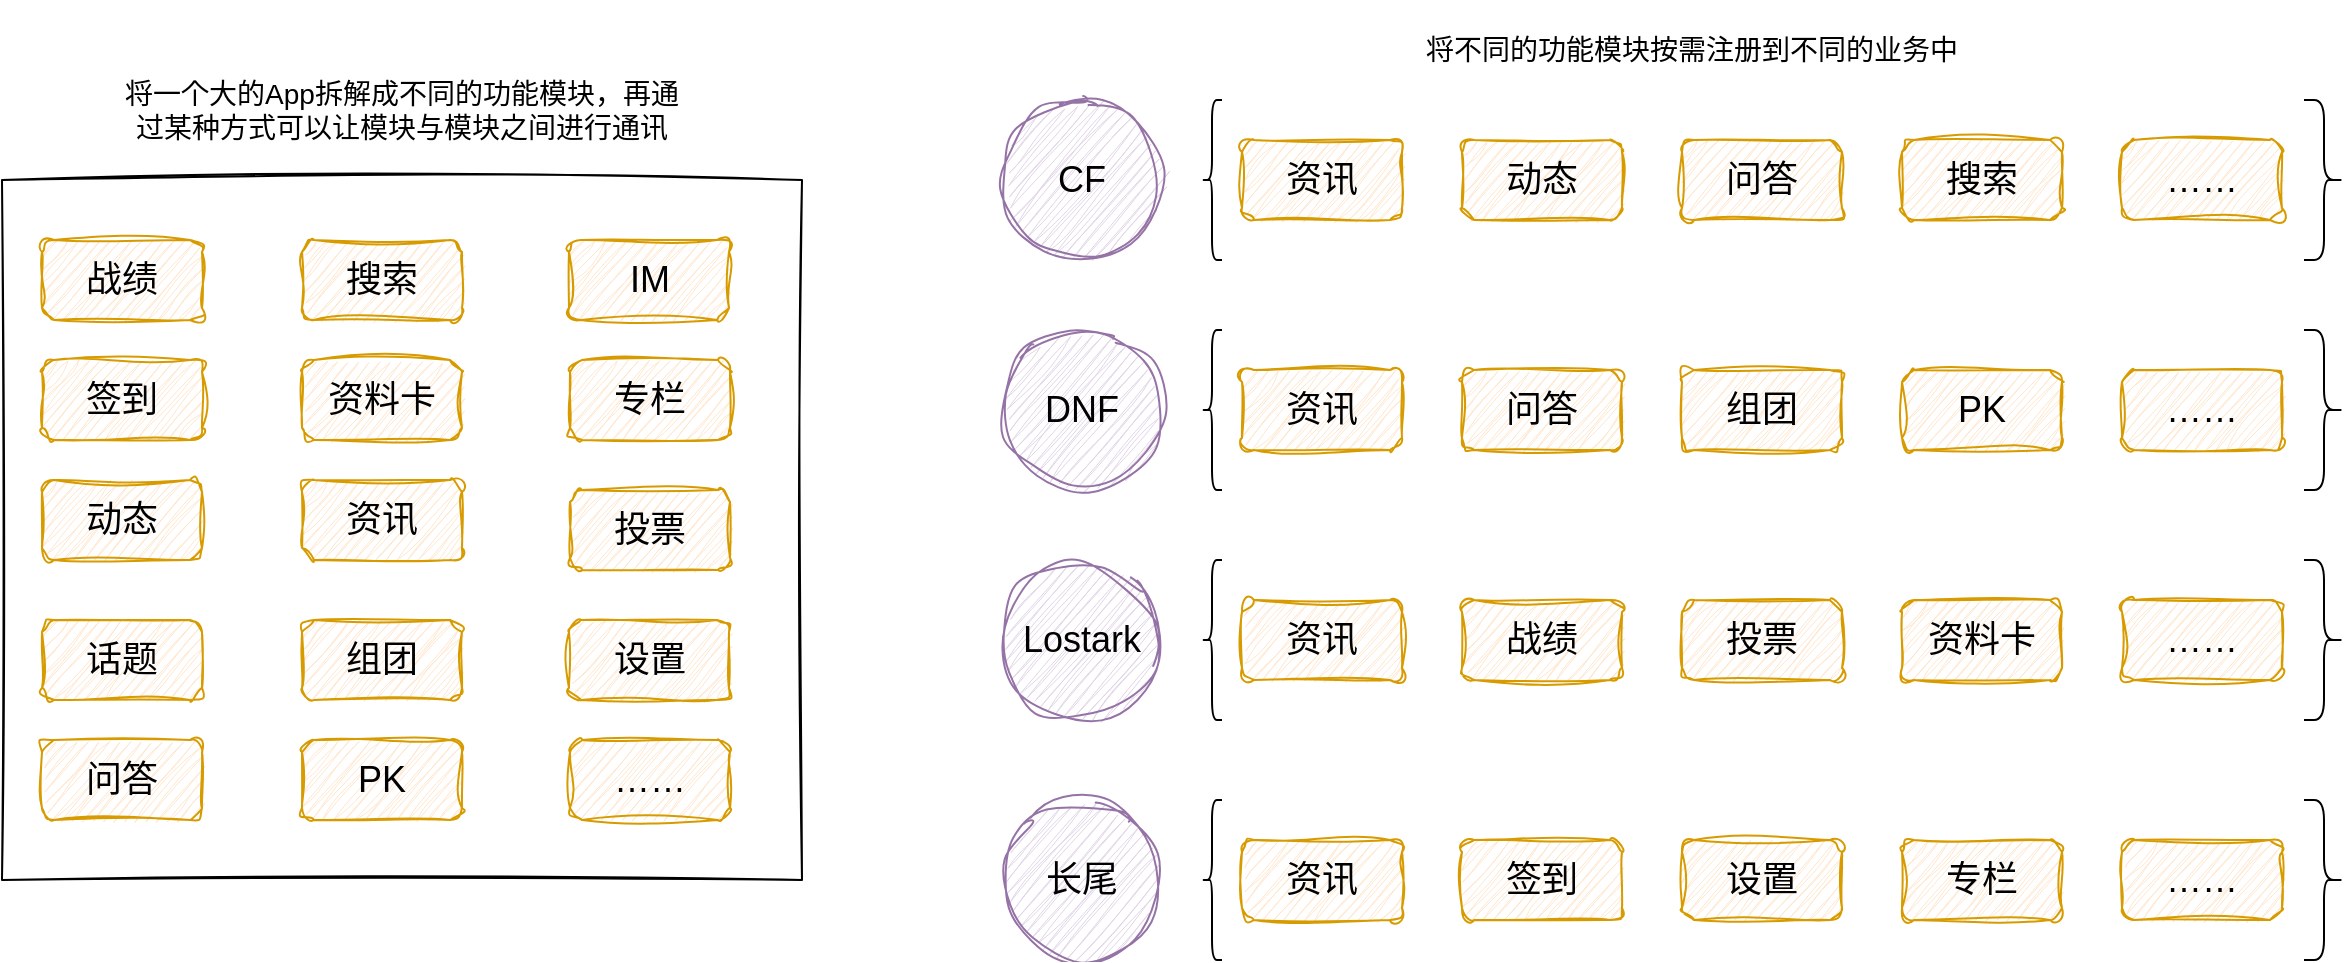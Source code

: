 <mxfile version="21.3.7" type="github">
  <diagram name="第 1 页" id="VlbDRRU05p334B86dTlG">
    <mxGraphModel dx="1242" dy="795" grid="1" gridSize="10" guides="1" tooltips="1" connect="1" arrows="1" fold="1" page="1" pageScale="1" pageWidth="827" pageHeight="1169" math="0" shadow="0">
      <root>
        <mxCell id="0" />
        <mxCell id="1" parent="0" />
        <mxCell id="4rPt64J2OixNxiuJa1zP-12" value="" style="rounded=0;whiteSpace=wrap;html=1;sketch=1;curveFitting=1;jiggle=2;" vertex="1" parent="1">
          <mxGeometry x="90" y="110" width="400" height="350" as="geometry" />
        </mxCell>
        <mxCell id="4rPt64J2OixNxiuJa1zP-2" value="&lt;font style=&quot;font-size: 18px;&quot;&gt;战绩&lt;/font&gt;" style="rounded=1;whiteSpace=wrap;html=1;fillColor=#ffe6cc;strokeColor=#d79b00;sketch=1;curveFitting=1;jiggle=2;" vertex="1" parent="1">
          <mxGeometry x="110" y="140" width="80" height="40" as="geometry" />
        </mxCell>
        <mxCell id="4rPt64J2OixNxiuJa1zP-3" value="&lt;font style=&quot;font-size: 18px;&quot;&gt;签到&lt;/font&gt;" style="rounded=1;whiteSpace=wrap;html=1;fillColor=#ffe6cc;strokeColor=#d79b00;sketch=1;curveFitting=1;jiggle=2;" vertex="1" parent="1">
          <mxGeometry x="110" y="200" width="80" height="40" as="geometry" />
        </mxCell>
        <mxCell id="4rPt64J2OixNxiuJa1zP-4" value="&lt;font style=&quot;font-size: 18px;&quot;&gt;动态&lt;/font&gt;" style="rounded=1;whiteSpace=wrap;html=1;fillColor=#ffe6cc;strokeColor=#d79b00;sketch=1;curveFitting=1;jiggle=2;" vertex="1" parent="1">
          <mxGeometry x="110" y="260" width="80" height="40" as="geometry" />
        </mxCell>
        <mxCell id="4rPt64J2OixNxiuJa1zP-5" value="&lt;font style=&quot;font-size: 18px;&quot;&gt;话题&lt;/font&gt;" style="rounded=1;whiteSpace=wrap;html=1;fillColor=#ffe6cc;strokeColor=#d79b00;sketch=1;curveFitting=1;jiggle=2;" vertex="1" parent="1">
          <mxGeometry x="110" y="330" width="80" height="40" as="geometry" />
        </mxCell>
        <mxCell id="4rPt64J2OixNxiuJa1zP-6" value="&lt;font style=&quot;font-size: 18px;&quot;&gt;问答&lt;/font&gt;" style="rounded=1;whiteSpace=wrap;html=1;fillColor=#ffe6cc;strokeColor=#d79b00;sketch=1;curveFitting=1;jiggle=2;" vertex="1" parent="1">
          <mxGeometry x="110" y="390" width="80" height="40" as="geometry" />
        </mxCell>
        <mxCell id="4rPt64J2OixNxiuJa1zP-7" value="&lt;font style=&quot;font-size: 18px;&quot;&gt;资料卡&lt;/font&gt;" style="rounded=1;whiteSpace=wrap;html=1;fillColor=#ffe6cc;strokeColor=#d79b00;sketch=1;curveFitting=1;jiggle=2;" vertex="1" parent="1">
          <mxGeometry x="240" y="200" width="80" height="40" as="geometry" />
        </mxCell>
        <mxCell id="4rPt64J2OixNxiuJa1zP-8" value="&lt;span style=&quot;font-size: 18px;&quot;&gt;搜索&lt;/span&gt;" style="rounded=1;whiteSpace=wrap;html=1;fillColor=#ffe6cc;strokeColor=#d79b00;sketch=1;curveFitting=1;jiggle=2;" vertex="1" parent="1">
          <mxGeometry x="240" y="140" width="80" height="40" as="geometry" />
        </mxCell>
        <mxCell id="4rPt64J2OixNxiuJa1zP-9" value="&lt;font style=&quot;font-size: 18px;&quot;&gt;资讯&lt;/font&gt;" style="rounded=1;whiteSpace=wrap;html=1;fillColor=#ffe6cc;strokeColor=#d79b00;sketch=1;curveFitting=1;jiggle=2;" vertex="1" parent="1">
          <mxGeometry x="240" y="260" width="80" height="40" as="geometry" />
        </mxCell>
        <mxCell id="4rPt64J2OixNxiuJa1zP-10" value="&lt;font style=&quot;font-size: 18px;&quot;&gt;组团&lt;/font&gt;" style="rounded=1;whiteSpace=wrap;html=1;fillColor=#ffe6cc;strokeColor=#d79b00;sketch=1;curveFitting=1;jiggle=2;" vertex="1" parent="1">
          <mxGeometry x="240" y="330" width="80" height="40" as="geometry" />
        </mxCell>
        <mxCell id="4rPt64J2OixNxiuJa1zP-11" value="&lt;font style=&quot;font-size: 18px;&quot;&gt;……&lt;/font&gt;" style="rounded=1;whiteSpace=wrap;html=1;fillColor=#ffe6cc;strokeColor=#d79b00;sketch=1;curveFitting=1;jiggle=2;" vertex="1" parent="1">
          <mxGeometry x="374" y="390" width="80" height="40" as="geometry" />
        </mxCell>
        <mxCell id="4rPt64J2OixNxiuJa1zP-13" value="将一个大的App拆解成不同的功能模块，再通过某种方式可以让模块与模块之间进行通讯" style="text;html=1;strokeColor=none;fillColor=none;align=center;verticalAlign=middle;whiteSpace=wrap;rounded=0;fontSize=14;" vertex="1" parent="1">
          <mxGeometry x="145" y="50" width="290" height="50" as="geometry" />
        </mxCell>
        <mxCell id="4rPt64J2OixNxiuJa1zP-14" value="&lt;font style=&quot;font-size: 18px;&quot;&gt;IM&lt;/font&gt;" style="rounded=1;whiteSpace=wrap;html=1;fillColor=#ffe6cc;strokeColor=#d79b00;sketch=1;curveFitting=1;jiggle=2;" vertex="1" parent="1">
          <mxGeometry x="373.5" y="140" width="80" height="40" as="geometry" />
        </mxCell>
        <mxCell id="4rPt64J2OixNxiuJa1zP-15" value="&lt;font style=&quot;font-size: 18px;&quot;&gt;专栏&lt;/font&gt;" style="rounded=1;whiteSpace=wrap;html=1;fillColor=#ffe6cc;strokeColor=#d79b00;sketch=1;curveFitting=1;jiggle=2;" vertex="1" parent="1">
          <mxGeometry x="374" y="200" width="80" height="40" as="geometry" />
        </mxCell>
        <mxCell id="4rPt64J2OixNxiuJa1zP-17" value="&lt;span style=&quot;font-size: 18px;&quot;&gt;投票&lt;/span&gt;" style="rounded=1;whiteSpace=wrap;html=1;fillColor=#ffe6cc;strokeColor=#d79b00;sketch=1;curveFitting=1;jiggle=2;" vertex="1" parent="1">
          <mxGeometry x="374" y="265" width="80" height="40" as="geometry" />
        </mxCell>
        <mxCell id="4rPt64J2OixNxiuJa1zP-18" value="&lt;font style=&quot;font-size: 18px;&quot;&gt;设置&lt;/font&gt;" style="rounded=1;whiteSpace=wrap;html=1;fillColor=#ffe6cc;strokeColor=#d79b00;sketch=1;curveFitting=1;jiggle=2;" vertex="1" parent="1">
          <mxGeometry x="373.5" y="330" width="80" height="40" as="geometry" />
        </mxCell>
        <mxCell id="4rPt64J2OixNxiuJa1zP-19" value="&lt;font style=&quot;font-size: 18px;&quot;&gt;PK&lt;/font&gt;" style="rounded=1;whiteSpace=wrap;html=1;fillColor=#ffe6cc;strokeColor=#d79b00;sketch=1;curveFitting=1;jiggle=2;" vertex="1" parent="1">
          <mxGeometry x="240" y="390" width="80" height="40" as="geometry" />
        </mxCell>
        <mxCell id="4rPt64J2OixNxiuJa1zP-20" value="&lt;font style=&quot;font-size: 18px;&quot;&gt;CF&lt;/font&gt;" style="ellipse;whiteSpace=wrap;html=1;aspect=fixed;fillColor=#e1d5e7;strokeColor=#9673a6;shadow=0;sketch=1;curveFitting=1;jiggle=2;" vertex="1" parent="1">
          <mxGeometry x="590" y="70" width="80" height="80" as="geometry" />
        </mxCell>
        <mxCell id="4rPt64J2OixNxiuJa1zP-21" value="&lt;font style=&quot;font-size: 18px;&quot;&gt;DNF&lt;/font&gt;" style="ellipse;whiteSpace=wrap;html=1;aspect=fixed;fillColor=#e1d5e7;strokeColor=#9673a6;shadow=0;sketch=1;curveFitting=1;jiggle=2;" vertex="1" parent="1">
          <mxGeometry x="590" y="185" width="80" height="80" as="geometry" />
        </mxCell>
        <mxCell id="4rPt64J2OixNxiuJa1zP-22" value="&lt;font style=&quot;font-size: 18px;&quot;&gt;Lostark&lt;/font&gt;" style="ellipse;whiteSpace=wrap;html=1;aspect=fixed;fillColor=#e1d5e7;strokeColor=#9673a6;shadow=0;sketch=1;curveFitting=1;jiggle=2;" vertex="1" parent="1">
          <mxGeometry x="590" y="300" width="80" height="80" as="geometry" />
        </mxCell>
        <mxCell id="4rPt64J2OixNxiuJa1zP-23" value="&lt;span style=&quot;font-size: 18px;&quot;&gt;长尾&lt;/span&gt;" style="ellipse;whiteSpace=wrap;html=1;aspect=fixed;fillColor=#e1d5e7;strokeColor=#9673a6;shadow=0;sketch=1;curveFitting=1;jiggle=2;" vertex="1" parent="1">
          <mxGeometry x="590" y="420" width="80" height="80" as="geometry" />
        </mxCell>
        <mxCell id="4rPt64J2OixNxiuJa1zP-24" value="" style="shape=curlyBracket;whiteSpace=wrap;html=1;rounded=1;labelPosition=left;verticalLabelPosition=middle;align=right;verticalAlign=middle;" vertex="1" parent="1">
          <mxGeometry x="690" y="70" width="10" height="80" as="geometry" />
        </mxCell>
        <mxCell id="4rPt64J2OixNxiuJa1zP-26" value="&lt;font style=&quot;font-size: 18px;&quot;&gt;资讯&lt;/font&gt;" style="rounded=1;whiteSpace=wrap;html=1;fillColor=#ffe6cc;strokeColor=#d79b00;sketch=1;curveFitting=1;jiggle=2;" vertex="1" parent="1">
          <mxGeometry x="710" y="90" width="80" height="40" as="geometry" />
        </mxCell>
        <mxCell id="4rPt64J2OixNxiuJa1zP-27" value="&lt;font style=&quot;font-size: 18px;&quot;&gt;动态&lt;/font&gt;" style="rounded=1;whiteSpace=wrap;html=1;fillColor=#ffe6cc;strokeColor=#d79b00;sketch=1;curveFitting=1;jiggle=2;" vertex="1" parent="1">
          <mxGeometry x="820" y="90" width="80" height="40" as="geometry" />
        </mxCell>
        <mxCell id="4rPt64J2OixNxiuJa1zP-28" value="&lt;font style=&quot;font-size: 18px;&quot;&gt;问答&lt;/font&gt;" style="rounded=1;whiteSpace=wrap;html=1;fillColor=#ffe6cc;strokeColor=#d79b00;sketch=1;curveFitting=1;jiggle=2;" vertex="1" parent="1">
          <mxGeometry x="930" y="90" width="80" height="40" as="geometry" />
        </mxCell>
        <mxCell id="4rPt64J2OixNxiuJa1zP-29" value="&lt;span style=&quot;font-size: 18px;&quot;&gt;搜索&lt;/span&gt;" style="rounded=1;whiteSpace=wrap;html=1;fillColor=#ffe6cc;strokeColor=#d79b00;sketch=1;curveFitting=1;jiggle=2;" vertex="1" parent="1">
          <mxGeometry x="1040" y="90" width="80" height="40" as="geometry" />
        </mxCell>
        <mxCell id="4rPt64J2OixNxiuJa1zP-30" value="&lt;font style=&quot;font-size: 18px;&quot;&gt;……&lt;/font&gt;" style="rounded=1;whiteSpace=wrap;html=1;fillColor=#ffe6cc;strokeColor=#d79b00;sketch=1;curveFitting=1;jiggle=2;" vertex="1" parent="1">
          <mxGeometry x="1150" y="90" width="80" height="40" as="geometry" />
        </mxCell>
        <mxCell id="4rPt64J2OixNxiuJa1zP-31" value="" style="shape=curlyBracket;whiteSpace=wrap;html=1;rounded=1;flipH=1;labelPosition=right;verticalLabelPosition=middle;align=left;verticalAlign=middle;" vertex="1" parent="1">
          <mxGeometry x="1241" y="70" width="20" height="80" as="geometry" />
        </mxCell>
        <mxCell id="4rPt64J2OixNxiuJa1zP-32" value="" style="shape=curlyBracket;whiteSpace=wrap;html=1;rounded=1;labelPosition=left;verticalLabelPosition=middle;align=right;verticalAlign=middle;" vertex="1" parent="1">
          <mxGeometry x="690" y="185" width="10" height="80" as="geometry" />
        </mxCell>
        <mxCell id="4rPt64J2OixNxiuJa1zP-33" value="&lt;font style=&quot;font-size: 18px;&quot;&gt;资讯&lt;/font&gt;" style="rounded=1;whiteSpace=wrap;html=1;fillColor=#ffe6cc;strokeColor=#d79b00;sketch=1;curveFitting=1;jiggle=2;" vertex="1" parent="1">
          <mxGeometry x="710" y="205" width="80" height="40" as="geometry" />
        </mxCell>
        <mxCell id="4rPt64J2OixNxiuJa1zP-37" value="&lt;font style=&quot;font-size: 18px;&quot;&gt;……&lt;/font&gt;" style="rounded=1;whiteSpace=wrap;html=1;fillColor=#ffe6cc;strokeColor=#d79b00;sketch=1;curveFitting=1;jiggle=2;" vertex="1" parent="1">
          <mxGeometry x="1150" y="205" width="80" height="40" as="geometry" />
        </mxCell>
        <mxCell id="4rPt64J2OixNxiuJa1zP-38" value="" style="shape=curlyBracket;whiteSpace=wrap;html=1;rounded=1;flipH=1;labelPosition=right;verticalLabelPosition=middle;align=left;verticalAlign=middle;" vertex="1" parent="1">
          <mxGeometry x="1241" y="185" width="20" height="80" as="geometry" />
        </mxCell>
        <mxCell id="4rPt64J2OixNxiuJa1zP-40" value="&lt;font style=&quot;font-size: 18px;&quot;&gt;组团&lt;/font&gt;" style="rounded=1;whiteSpace=wrap;html=1;fillColor=#ffe6cc;strokeColor=#d79b00;sketch=1;curveFitting=1;jiggle=2;" vertex="1" parent="1">
          <mxGeometry x="930" y="205" width="80" height="40" as="geometry" />
        </mxCell>
        <mxCell id="4rPt64J2OixNxiuJa1zP-45" value="" style="shape=curlyBracket;whiteSpace=wrap;html=1;rounded=1;labelPosition=left;verticalLabelPosition=middle;align=right;verticalAlign=middle;" vertex="1" parent="1">
          <mxGeometry x="690" y="300" width="10" height="80" as="geometry" />
        </mxCell>
        <mxCell id="4rPt64J2OixNxiuJa1zP-46" value="&lt;font style=&quot;font-size: 18px;&quot;&gt;资讯&lt;/font&gt;" style="rounded=1;whiteSpace=wrap;html=1;fillColor=#ffe6cc;strokeColor=#d79b00;sketch=1;curveFitting=1;jiggle=2;" vertex="1" parent="1">
          <mxGeometry x="710" y="320" width="80" height="40" as="geometry" />
        </mxCell>
        <mxCell id="4rPt64J2OixNxiuJa1zP-48" value="&lt;font style=&quot;font-size: 18px;&quot;&gt;……&lt;/font&gt;" style="rounded=1;whiteSpace=wrap;html=1;fillColor=#ffe6cc;strokeColor=#d79b00;sketch=1;curveFitting=1;jiggle=2;" vertex="1" parent="1">
          <mxGeometry x="1150" y="320" width="80" height="40" as="geometry" />
        </mxCell>
        <mxCell id="4rPt64J2OixNxiuJa1zP-49" value="" style="shape=curlyBracket;whiteSpace=wrap;html=1;rounded=1;flipH=1;labelPosition=right;verticalLabelPosition=middle;align=left;verticalAlign=middle;" vertex="1" parent="1">
          <mxGeometry x="1241" y="300" width="20" height="80" as="geometry" />
        </mxCell>
        <mxCell id="4rPt64J2OixNxiuJa1zP-53" value="将不同的功能模块按需注册到不同的业务中" style="text;html=1;strokeColor=none;fillColor=none;align=center;verticalAlign=middle;whiteSpace=wrap;rounded=0;fontSize=14;" vertex="1" parent="1">
          <mxGeometry x="790" y="20" width="290" height="50" as="geometry" />
        </mxCell>
        <mxCell id="4rPt64J2OixNxiuJa1zP-54" value="&lt;font style=&quot;font-size: 18px;&quot;&gt;问答&lt;/font&gt;" style="rounded=1;whiteSpace=wrap;html=1;fillColor=#ffe6cc;strokeColor=#d79b00;sketch=1;curveFitting=1;jiggle=2;" vertex="1" parent="1">
          <mxGeometry x="820" y="205" width="80" height="40" as="geometry" />
        </mxCell>
        <mxCell id="4rPt64J2OixNxiuJa1zP-55" value="&lt;font style=&quot;font-size: 18px;&quot;&gt;战绩&lt;/font&gt;" style="rounded=1;whiteSpace=wrap;html=1;fillColor=#ffe6cc;strokeColor=#d79b00;sketch=1;curveFitting=1;jiggle=2;" vertex="1" parent="1">
          <mxGeometry x="820" y="320" width="80" height="40" as="geometry" />
        </mxCell>
        <mxCell id="4rPt64J2OixNxiuJa1zP-56" value="&lt;span style=&quot;font-size: 18px;&quot;&gt;投票&lt;/span&gt;" style="rounded=1;whiteSpace=wrap;html=1;fillColor=#ffe6cc;strokeColor=#d79b00;sketch=1;curveFitting=1;jiggle=2;" vertex="1" parent="1">
          <mxGeometry x="930" y="320" width="80" height="40" as="geometry" />
        </mxCell>
        <mxCell id="4rPt64J2OixNxiuJa1zP-57" value="&lt;font style=&quot;font-size: 18px;&quot;&gt;资料卡&lt;/font&gt;" style="rounded=1;whiteSpace=wrap;html=1;fillColor=#ffe6cc;strokeColor=#d79b00;sketch=1;curveFitting=1;jiggle=2;" vertex="1" parent="1">
          <mxGeometry x="1040" y="320" width="80" height="40" as="geometry" />
        </mxCell>
        <mxCell id="4rPt64J2OixNxiuJa1zP-80" value="" style="shape=curlyBracket;whiteSpace=wrap;html=1;rounded=1;labelPosition=left;verticalLabelPosition=middle;align=right;verticalAlign=middle;" vertex="1" parent="1">
          <mxGeometry x="690" y="420" width="10" height="80" as="geometry" />
        </mxCell>
        <mxCell id="4rPt64J2OixNxiuJa1zP-81" value="&lt;font style=&quot;font-size: 18px;&quot;&gt;资讯&lt;/font&gt;" style="rounded=1;whiteSpace=wrap;html=1;fillColor=#ffe6cc;strokeColor=#d79b00;sketch=1;curveFitting=1;jiggle=2;" vertex="1" parent="1">
          <mxGeometry x="710" y="440" width="80" height="40" as="geometry" />
        </mxCell>
        <mxCell id="4rPt64J2OixNxiuJa1zP-82" value="&lt;font style=&quot;font-size: 18px;&quot;&gt;……&lt;/font&gt;" style="rounded=1;whiteSpace=wrap;html=1;fillColor=#ffe6cc;strokeColor=#d79b00;sketch=1;curveFitting=1;jiggle=2;" vertex="1" parent="1">
          <mxGeometry x="1150" y="440" width="80" height="40" as="geometry" />
        </mxCell>
        <mxCell id="4rPt64J2OixNxiuJa1zP-83" value="" style="shape=curlyBracket;whiteSpace=wrap;html=1;rounded=1;flipH=1;labelPosition=right;verticalLabelPosition=middle;align=left;verticalAlign=middle;" vertex="1" parent="1">
          <mxGeometry x="1241" y="420" width="20" height="80" as="geometry" />
        </mxCell>
        <mxCell id="4rPt64J2OixNxiuJa1zP-87" value="&lt;font style=&quot;font-size: 18px;&quot;&gt;签到&lt;/font&gt;" style="rounded=1;whiteSpace=wrap;html=1;fillColor=#ffe6cc;strokeColor=#d79b00;sketch=1;curveFitting=1;jiggle=2;" vertex="1" parent="1">
          <mxGeometry x="820" y="440" width="80" height="40" as="geometry" />
        </mxCell>
        <mxCell id="4rPt64J2OixNxiuJa1zP-88" value="&lt;font style=&quot;font-size: 18px;&quot;&gt;设置&lt;/font&gt;" style="rounded=1;whiteSpace=wrap;html=1;fillColor=#ffe6cc;strokeColor=#d79b00;sketch=1;curveFitting=1;jiggle=2;" vertex="1" parent="1">
          <mxGeometry x="930" y="440" width="80" height="40" as="geometry" />
        </mxCell>
        <mxCell id="4rPt64J2OixNxiuJa1zP-89" value="&lt;font style=&quot;font-size: 18px;&quot;&gt;专栏&lt;/font&gt;" style="rounded=1;whiteSpace=wrap;html=1;fillColor=#ffe6cc;strokeColor=#d79b00;sketch=1;curveFitting=1;jiggle=2;" vertex="1" parent="1">
          <mxGeometry x="1040" y="440" width="80" height="40" as="geometry" />
        </mxCell>
        <mxCell id="4rPt64J2OixNxiuJa1zP-90" value="&lt;font style=&quot;font-size: 18px;&quot;&gt;PK&lt;/font&gt;" style="rounded=1;whiteSpace=wrap;html=1;fillColor=#ffe6cc;strokeColor=#d79b00;sketch=1;curveFitting=1;jiggle=2;" vertex="1" parent="1">
          <mxGeometry x="1040" y="205" width="80" height="40" as="geometry" />
        </mxCell>
      </root>
    </mxGraphModel>
  </diagram>
</mxfile>

